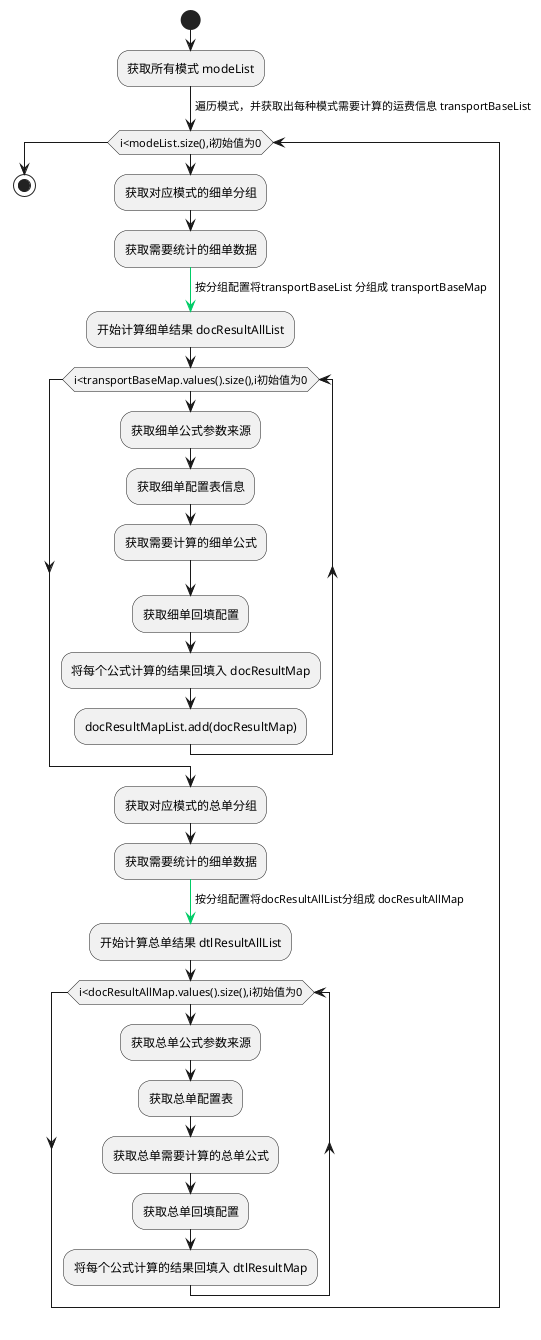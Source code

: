 @startuml

start
    :获取所有模式 modeList;
    ->遍历模式，并获取出每种模式需要计算的运费信息 transportBaseList;
  while (i<modeList.size(),i初始值为0)
    :获取对应模式的细单分组;
    :获取需要统计的细单数据;
    -[#00cc66]->按分组配置将transportBaseList 分组成 transportBaseMap;
    :开始计算细单结果 docResultAllList;
    while (i<transportBaseMap.values().size(),i初始值为0)
        :获取细单公式参数来源;
        :获取细单配置表信息;
        :获取需要计算的细单公式;
        :获取细单回填配置;
        :将每个公式计算的结果回填入 docResultMap;
        :docResultMapList.add(docResultMap);
    endwhile

     :获取对应模式的总单分组;
     :获取需要统计的细单数据;
     -[#00cc66]->按分组配置将docResultAllList分组成 docResultAllMap;
     :开始计算总单结果 dtlResultAllList;
     while(i<docResultAllMap.values().size(),i初始值为0)
        :获取总单公式参数来源;
        :获取总单配置表;
        :获取总单需要计算的总单公式;
        :获取总单回填配置;
        :将每个公式计算的结果回填入 dtlResultMap;
     endwhile
  endwhile


stop

@enduml